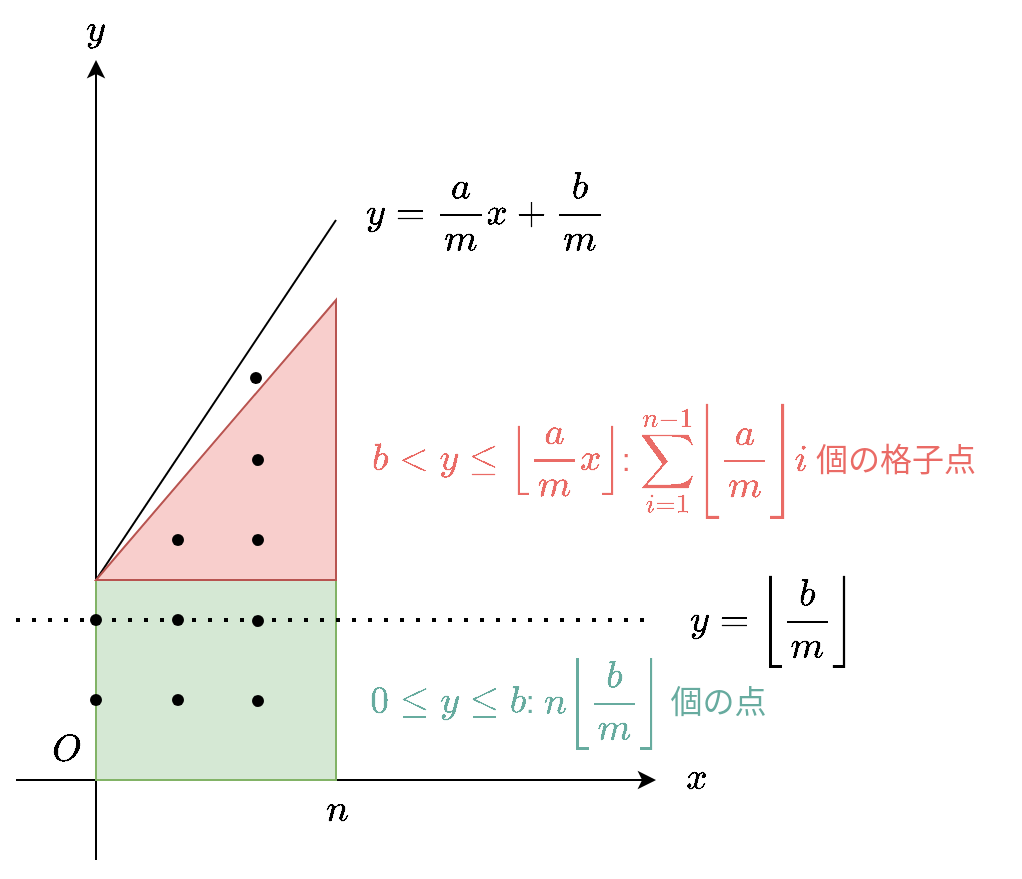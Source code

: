 <mxfile version="24.2.5" type="device">
  <diagram name="Page-1" id="xcEkqkAStGt948F2OmXl">
    <mxGraphModel dx="643" dy="1067" grid="1" gridSize="10" guides="1" tooltips="1" connect="1" arrows="1" fold="1" page="1" pageScale="1" pageWidth="850" pageHeight="1100" math="1" shadow="0">
      <root>
        <mxCell id="0" />
        <mxCell id="1" parent="0" />
        <mxCell id="90Iw-HYkFCQXR-lB0Bmn-2" value="" style="endArrow=classic;html=1;rounded=0;" parent="1" edge="1">
          <mxGeometry width="50" height="50" relative="1" as="geometry">
            <mxPoint x="160" y="520" as="sourcePoint" />
            <mxPoint x="480" y="520" as="targetPoint" />
          </mxGeometry>
        </mxCell>
        <mxCell id="90Iw-HYkFCQXR-lB0Bmn-3" value="" style="endArrow=classic;html=1;rounded=0;" parent="1" edge="1">
          <mxGeometry width="50" height="50" relative="1" as="geometry">
            <mxPoint x="200" y="560" as="sourcePoint" />
            <mxPoint x="200" y="160" as="targetPoint" />
          </mxGeometry>
        </mxCell>
        <mxCell id="90Iw-HYkFCQXR-lB0Bmn-4" value="`x`" style="text;html=1;align=center;verticalAlign=middle;whiteSpace=wrap;rounded=0;fontSize=16;" parent="1" vertex="1">
          <mxGeometry x="470" y="504" width="60" height="30" as="geometry" />
        </mxCell>
        <mxCell id="90Iw-HYkFCQXR-lB0Bmn-5" value="`y`" style="text;html=1;align=center;verticalAlign=middle;whiteSpace=wrap;rounded=0;fontSize=16;" parent="1" vertex="1">
          <mxGeometry x="170" y="130" width="60" height="30" as="geometry" />
        </mxCell>
        <mxCell id="90Iw-HYkFCQXR-lB0Bmn-9" value="" style="endArrow=none;html=1;rounded=0;" parent="1" edge="1">
          <mxGeometry width="50" height="50" relative="1" as="geometry">
            <mxPoint x="200" y="420" as="sourcePoint" />
            <mxPoint x="320" y="240" as="targetPoint" />
          </mxGeometry>
        </mxCell>
        <mxCell id="90Iw-HYkFCQXR-lB0Bmn-12" value="" style="rounded=0;whiteSpace=wrap;html=1;fillColor=#d5e8d4;strokeColor=#82b366;" parent="1" vertex="1">
          <mxGeometry x="200" y="420" width="120" height="100" as="geometry" />
        </mxCell>
        <mxCell id="90Iw-HYkFCQXR-lB0Bmn-15" value="" style="verticalLabelPosition=bottom;verticalAlign=top;html=1;shape=mxgraph.basic.orthogonal_triangle;flipV=0;flipH=1;fillColor=#f8cecc;strokeColor=#b85450;" parent="1" vertex="1">
          <mxGeometry x="200" y="280" width="120" height="140" as="geometry" />
        </mxCell>
        <mxCell id="90Iw-HYkFCQXR-lB0Bmn-16" value="`y = \frac {a} {m} x + \frac {b} {m}`" style="text;html=1;align=center;verticalAlign=middle;whiteSpace=wrap;rounded=0;fontSize=16;" parent="1" vertex="1">
          <mxGeometry x="310" y="220" width="170" height="30" as="geometry" />
        </mxCell>
        <mxCell id="QF_IepQ8nBJkwQ7o_Spw-1" value="`b \lt y \le \lfloor \frac {a} {m} x\rfloor`: `\sum_{i=1}^{n-1} \lfloor \frac a m \rfloor i` 個の格子点" style="text;html=1;align=center;verticalAlign=middle;whiteSpace=wrap;rounded=0;fontSize=16;fontColor=#EA6B66;" parent="1" vertex="1">
          <mxGeometry x="316" y="330" width="346" height="60" as="geometry" />
        </mxCell>
        <mxCell id="QF_IepQ8nBJkwQ7o_Spw-6" value="`0 \le y \le b`: `n \lfloor \frac {b} {m} \rfloor` 個の点" style="text;html=1;align=center;verticalAlign=middle;whiteSpace=wrap;rounded=0;fontSize=16;fontColor=#67AB9F;textShadow=0;" parent="1" vertex="1">
          <mxGeometry x="296" y="465.5" width="280" height="30" as="geometry" />
        </mxCell>
        <mxCell id="QF_IepQ8nBJkwQ7o_Spw-19" value="`n`" style="text;html=1;align=center;verticalAlign=middle;whiteSpace=wrap;rounded=0;fontSize=16;" parent="1" vertex="1">
          <mxGeometry x="296" y="520" width="50" height="30" as="geometry" />
        </mxCell>
        <mxCell id="QF_IepQ8nBJkwQ7o_Spw-20" value="`O`" style="text;html=1;align=center;verticalAlign=middle;whiteSpace=wrap;rounded=0;fontSize=16;" parent="1" vertex="1">
          <mxGeometry x="160" y="490" width="50" height="30" as="geometry" />
        </mxCell>
        <mxCell id="QF_IepQ8nBJkwQ7o_Spw-22" value="" style="ellipse;whiteSpace=wrap;html=1;aspect=fixed;strokeColor=none;fillColor=#000000;" parent="1" vertex="1">
          <mxGeometry x="238" y="397" width="6" height="6" as="geometry" />
        </mxCell>
        <mxCell id="QF_IepQ8nBJkwQ7o_Spw-23" value="" style="ellipse;whiteSpace=wrap;html=1;aspect=fixed;strokeColor=none;fillColor=#000000;" parent="1" vertex="1">
          <mxGeometry x="278" y="357" width="6" height="6" as="geometry" />
        </mxCell>
        <mxCell id="QF_IepQ8nBJkwQ7o_Spw-24" value="" style="ellipse;whiteSpace=wrap;html=1;aspect=fixed;strokeColor=none;fillColor=#000000;" parent="1" vertex="1">
          <mxGeometry x="278" y="397" width="6" height="6" as="geometry" />
        </mxCell>
        <mxCell id="QF_IepQ8nBJkwQ7o_Spw-28" value="" style="ellipse;whiteSpace=wrap;html=1;aspect=fixed;strokeColor=none;fillColor=#000000;" parent="1" vertex="1">
          <mxGeometry x="197" y="437" width="6" height="6" as="geometry" />
        </mxCell>
        <mxCell id="QF_IepQ8nBJkwQ7o_Spw-29" value="" style="ellipse;whiteSpace=wrap;html=1;aspect=fixed;strokeColor=none;fillColor=#000000;" parent="1" vertex="1">
          <mxGeometry x="197" y="477" width="6" height="6" as="geometry" />
        </mxCell>
        <mxCell id="QF_IepQ8nBJkwQ7o_Spw-31" value="" style="ellipse;whiteSpace=wrap;html=1;aspect=fixed;strokeColor=none;fillColor=#000000;" parent="1" vertex="1">
          <mxGeometry x="238" y="477" width="6" height="6" as="geometry" />
        </mxCell>
        <mxCell id="QF_IepQ8nBJkwQ7o_Spw-32" value="" style="ellipse;whiteSpace=wrap;html=1;aspect=fixed;strokeColor=none;fillColor=#000000;" parent="1" vertex="1">
          <mxGeometry x="238" y="437" width="6" height="6" as="geometry" />
        </mxCell>
        <mxCell id="QF_IepQ8nBJkwQ7o_Spw-37" value="" style="ellipse;whiteSpace=wrap;html=1;aspect=fixed;strokeColor=none;fillColor=#000000;" parent="1" vertex="1">
          <mxGeometry x="278" y="477.5" width="6" height="6" as="geometry" />
        </mxCell>
        <mxCell id="QF_IepQ8nBJkwQ7o_Spw-38" value="" style="ellipse;whiteSpace=wrap;html=1;aspect=fixed;strokeColor=none;fillColor=#000000;" parent="1" vertex="1">
          <mxGeometry x="278" y="437.5" width="6" height="6" as="geometry" />
        </mxCell>
        <mxCell id="QF_IepQ8nBJkwQ7o_Spw-42" value="" style="endArrow=none;dashed=1;html=1;dashPattern=1 3;strokeWidth=2;rounded=0;" parent="1" edge="1">
          <mxGeometry width="50" height="50" relative="1" as="geometry">
            <mxPoint x="160" y="440" as="sourcePoint" />
            <mxPoint x="480" y="440" as="targetPoint" />
          </mxGeometry>
        </mxCell>
        <mxCell id="QF_IepQ8nBJkwQ7o_Spw-43" value="`y = \lfloor \frac b m \rfloor`" style="text;html=1;align=center;verticalAlign=middle;whiteSpace=wrap;rounded=0;fontSize=16;" parent="1" vertex="1">
          <mxGeometry x="453" y="425" width="170" height="30" as="geometry" />
        </mxCell>
        <mxCell id="AWYOGwI8FYMER_cwPHjO-2" value="" style="ellipse;whiteSpace=wrap;html=1;aspect=fixed;strokeColor=none;fillColor=#000000;" parent="1" vertex="1">
          <mxGeometry x="277" y="316" width="6" height="6" as="geometry" />
        </mxCell>
      </root>
    </mxGraphModel>
  </diagram>
</mxfile>
